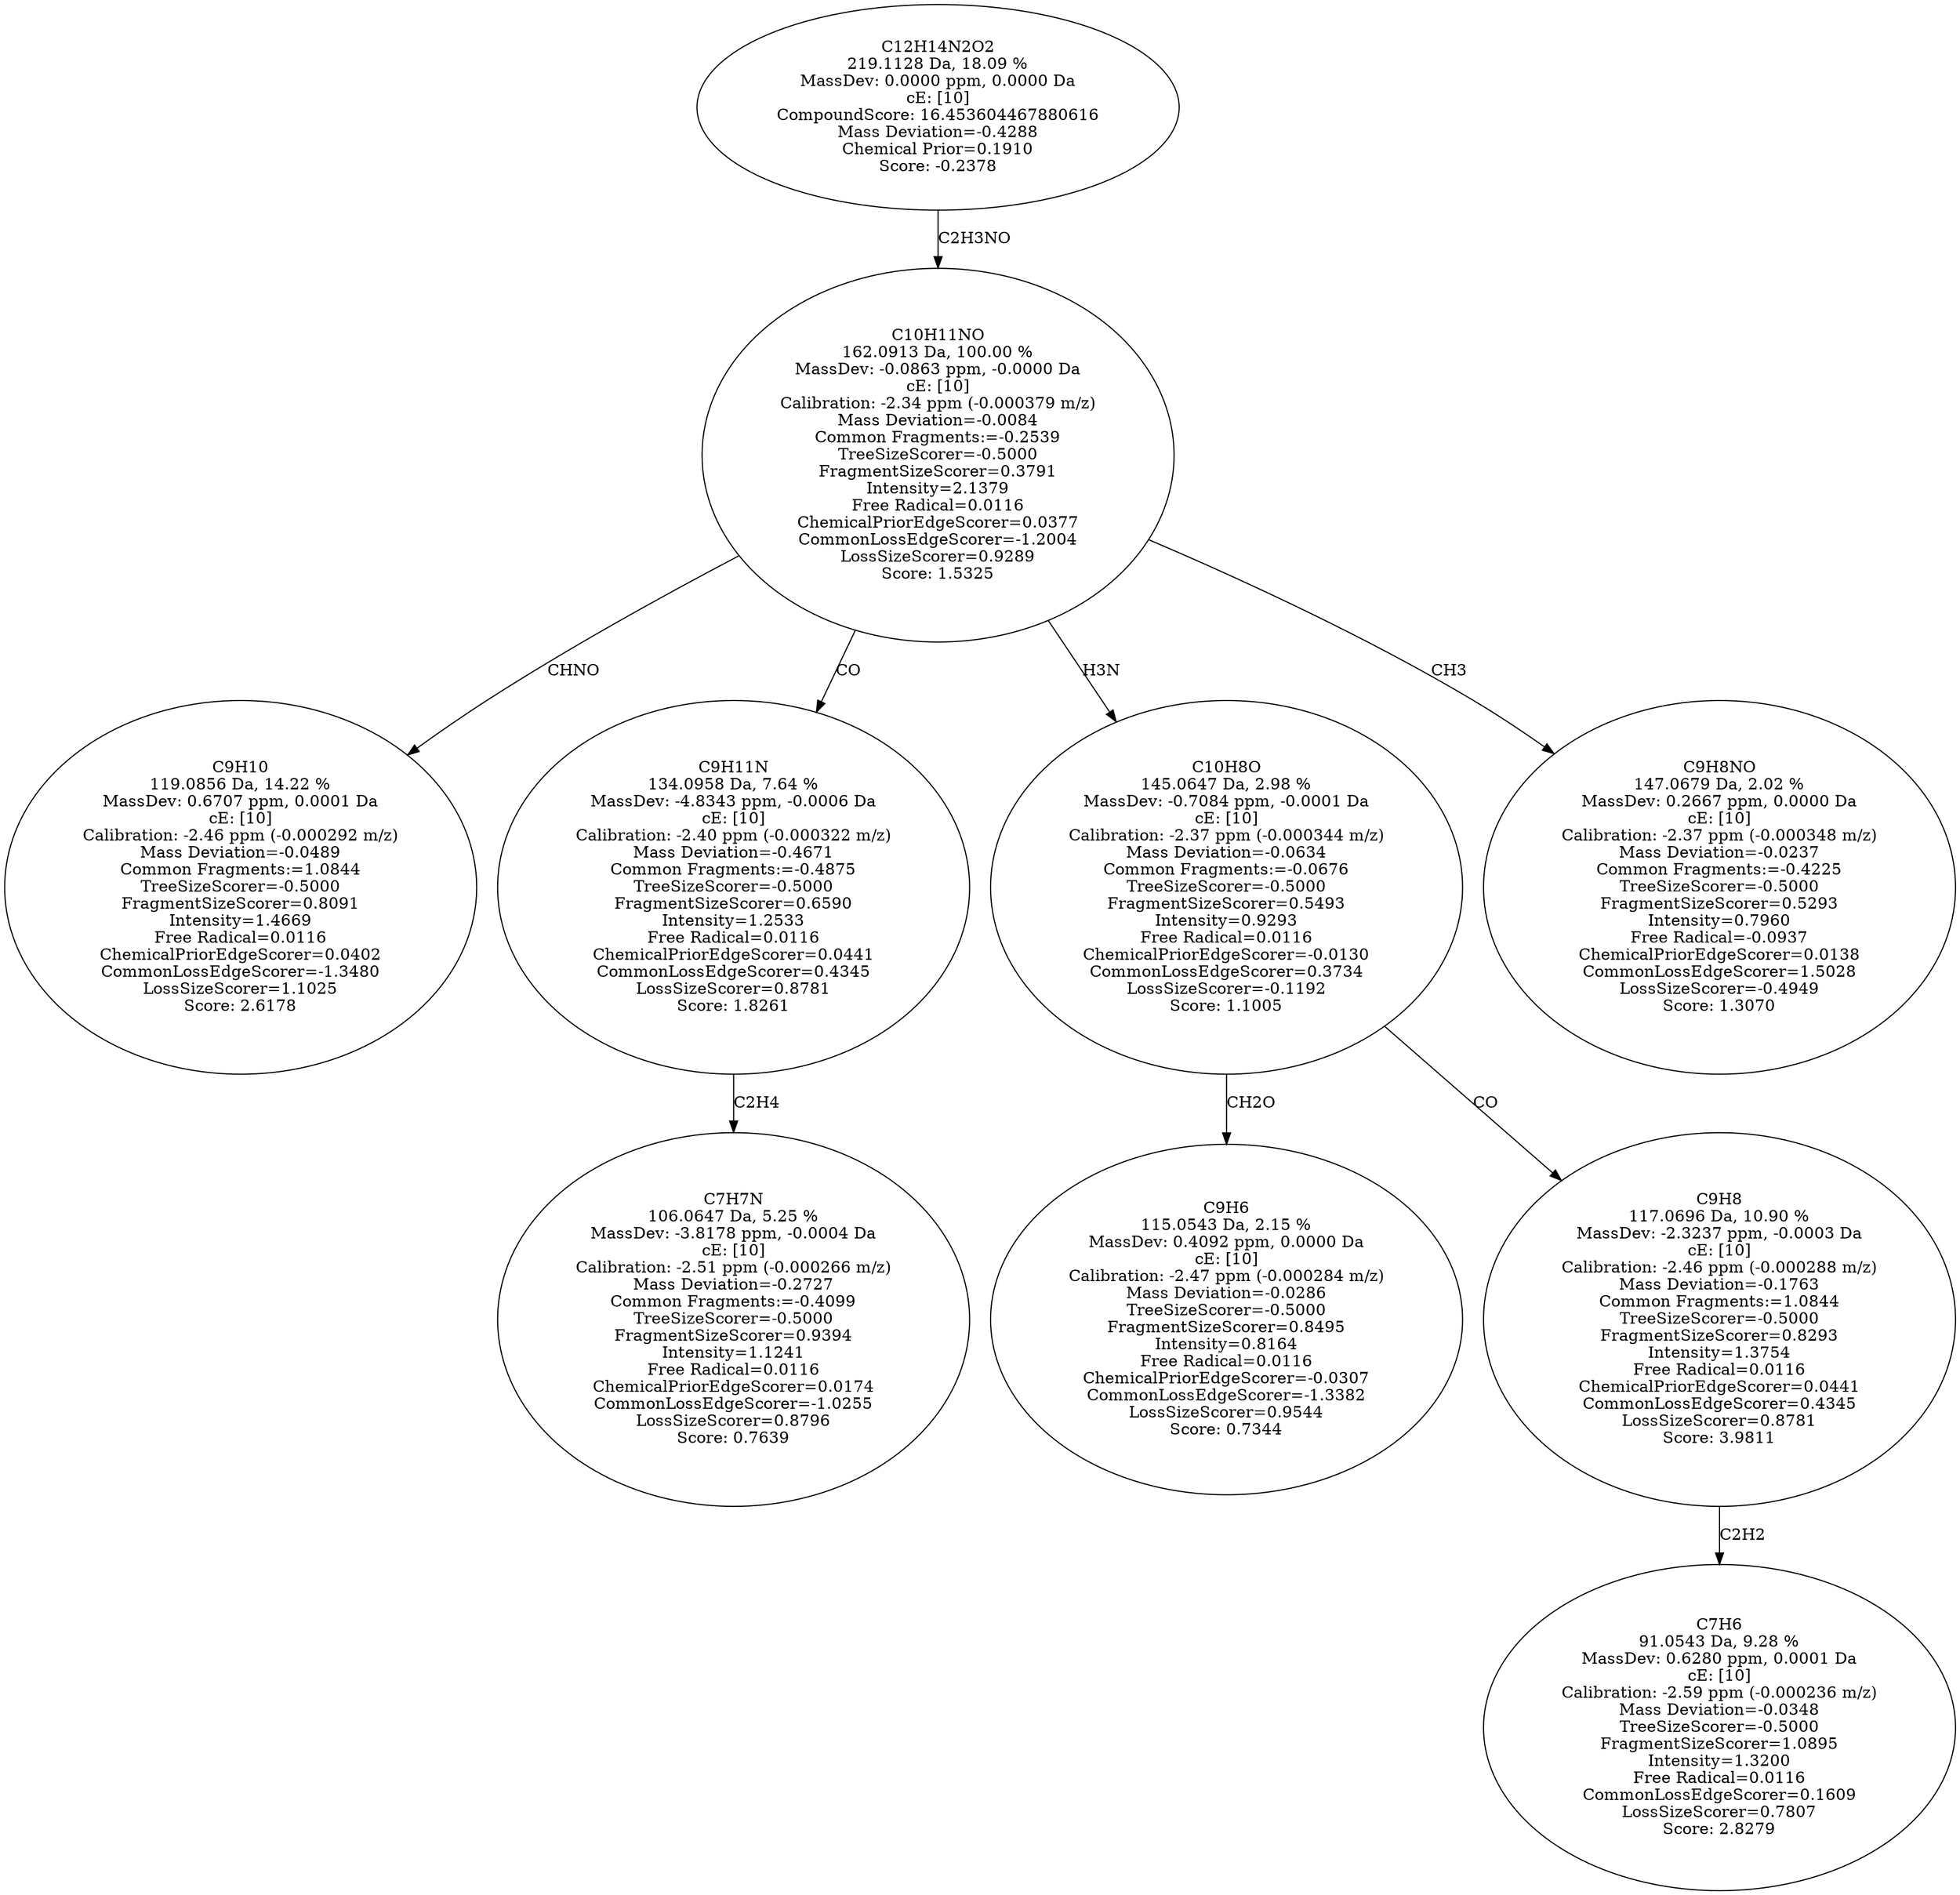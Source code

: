 strict digraph {
v1 [label="C9H10\n119.0856 Da, 14.22 %\nMassDev: 0.6707 ppm, 0.0001 Da\ncE: [10]\nCalibration: -2.46 ppm (-0.000292 m/z)\nMass Deviation=-0.0489\nCommon Fragments:=1.0844\nTreeSizeScorer=-0.5000\nFragmentSizeScorer=0.8091\nIntensity=1.4669\nFree Radical=0.0116\nChemicalPriorEdgeScorer=0.0402\nCommonLossEdgeScorer=-1.3480\nLossSizeScorer=1.1025\nScore: 2.6178"];
v2 [label="C7H7N\n106.0647 Da, 5.25 %\nMassDev: -3.8178 ppm, -0.0004 Da\ncE: [10]\nCalibration: -2.51 ppm (-0.000266 m/z)\nMass Deviation=-0.2727\nCommon Fragments:=-0.4099\nTreeSizeScorer=-0.5000\nFragmentSizeScorer=0.9394\nIntensity=1.1241\nFree Radical=0.0116\nChemicalPriorEdgeScorer=0.0174\nCommonLossEdgeScorer=-1.0255\nLossSizeScorer=0.8796\nScore: 0.7639"];
v3 [label="C9H11N\n134.0958 Da, 7.64 %\nMassDev: -4.8343 ppm, -0.0006 Da\ncE: [10]\nCalibration: -2.40 ppm (-0.000322 m/z)\nMass Deviation=-0.4671\nCommon Fragments:=-0.4875\nTreeSizeScorer=-0.5000\nFragmentSizeScorer=0.6590\nIntensity=1.2533\nFree Radical=0.0116\nChemicalPriorEdgeScorer=0.0441\nCommonLossEdgeScorer=0.4345\nLossSizeScorer=0.8781\nScore: 1.8261"];
v4 [label="C9H6\n115.0543 Da, 2.15 %\nMassDev: 0.4092 ppm, 0.0000 Da\ncE: [10]\nCalibration: -2.47 ppm (-0.000284 m/z)\nMass Deviation=-0.0286\nTreeSizeScorer=-0.5000\nFragmentSizeScorer=0.8495\nIntensity=0.8164\nFree Radical=0.0116\nChemicalPriorEdgeScorer=-0.0307\nCommonLossEdgeScorer=-1.3382\nLossSizeScorer=0.9544\nScore: 0.7344"];
v5 [label="C7H6\n91.0543 Da, 9.28 %\nMassDev: 0.6280 ppm, 0.0001 Da\ncE: [10]\nCalibration: -2.59 ppm (-0.000236 m/z)\nMass Deviation=-0.0348\nTreeSizeScorer=-0.5000\nFragmentSizeScorer=1.0895\nIntensity=1.3200\nFree Radical=0.0116\nCommonLossEdgeScorer=0.1609\nLossSizeScorer=0.7807\nScore: 2.8279"];
v6 [label="C9H8\n117.0696 Da, 10.90 %\nMassDev: -2.3237 ppm, -0.0003 Da\ncE: [10]\nCalibration: -2.46 ppm (-0.000288 m/z)\nMass Deviation=-0.1763\nCommon Fragments:=1.0844\nTreeSizeScorer=-0.5000\nFragmentSizeScorer=0.8293\nIntensity=1.3754\nFree Radical=0.0116\nChemicalPriorEdgeScorer=0.0441\nCommonLossEdgeScorer=0.4345\nLossSizeScorer=0.8781\nScore: 3.9811"];
v7 [label="C10H8O\n145.0647 Da, 2.98 %\nMassDev: -0.7084 ppm, -0.0001 Da\ncE: [10]\nCalibration: -2.37 ppm (-0.000344 m/z)\nMass Deviation=-0.0634\nCommon Fragments:=-0.0676\nTreeSizeScorer=-0.5000\nFragmentSizeScorer=0.5493\nIntensity=0.9293\nFree Radical=0.0116\nChemicalPriorEdgeScorer=-0.0130\nCommonLossEdgeScorer=0.3734\nLossSizeScorer=-0.1192\nScore: 1.1005"];
v8 [label="C9H8NO\n147.0679 Da, 2.02 %\nMassDev: 0.2667 ppm, 0.0000 Da\ncE: [10]\nCalibration: -2.37 ppm (-0.000348 m/z)\nMass Deviation=-0.0237\nCommon Fragments:=-0.4225\nTreeSizeScorer=-0.5000\nFragmentSizeScorer=0.5293\nIntensity=0.7960\nFree Radical=-0.0937\nChemicalPriorEdgeScorer=0.0138\nCommonLossEdgeScorer=1.5028\nLossSizeScorer=-0.4949\nScore: 1.3070"];
v9 [label="C10H11NO\n162.0913 Da, 100.00 %\nMassDev: -0.0863 ppm, -0.0000 Da\ncE: [10]\nCalibration: -2.34 ppm (-0.000379 m/z)\nMass Deviation=-0.0084\nCommon Fragments:=-0.2539\nTreeSizeScorer=-0.5000\nFragmentSizeScorer=0.3791\nIntensity=2.1379\nFree Radical=0.0116\nChemicalPriorEdgeScorer=0.0377\nCommonLossEdgeScorer=-1.2004\nLossSizeScorer=0.9289\nScore: 1.5325"];
v10 [label="C12H14N2O2\n219.1128 Da, 18.09 %\nMassDev: 0.0000 ppm, 0.0000 Da\ncE: [10]\nCompoundScore: 16.453604467880616\nMass Deviation=-0.4288\nChemical Prior=0.1910\nScore: -0.2378"];
v9 -> v1 [label="CHNO"];
v3 -> v2 [label="C2H4"];
v9 -> v3 [label="CO"];
v7 -> v4 [label="CH2O"];
v6 -> v5 [label="C2H2"];
v7 -> v6 [label="CO"];
v9 -> v7 [label="H3N"];
v9 -> v8 [label="CH3"];
v10 -> v9 [label="C2H3NO"];
}